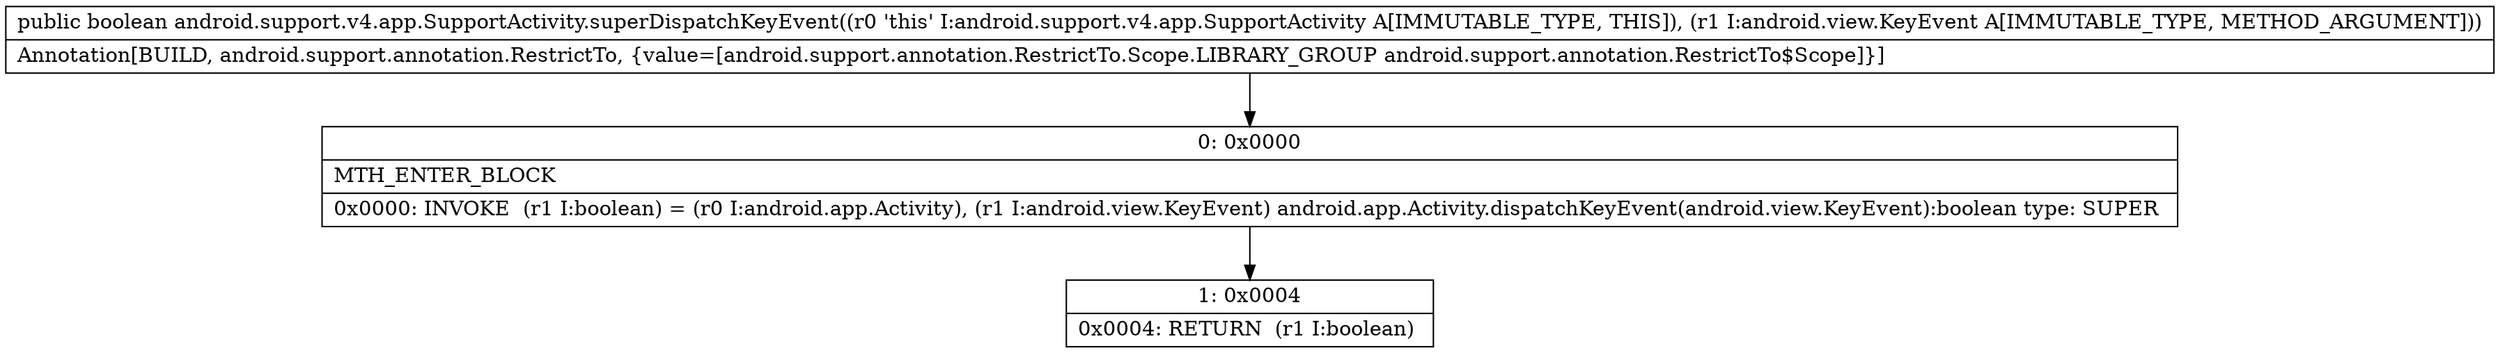 digraph "CFG forandroid.support.v4.app.SupportActivity.superDispatchKeyEvent(Landroid\/view\/KeyEvent;)Z" {
Node_0 [shape=record,label="{0\:\ 0x0000|MTH_ENTER_BLOCK\l|0x0000: INVOKE  (r1 I:boolean) = (r0 I:android.app.Activity), (r1 I:android.view.KeyEvent) android.app.Activity.dispatchKeyEvent(android.view.KeyEvent):boolean type: SUPER \l}"];
Node_1 [shape=record,label="{1\:\ 0x0004|0x0004: RETURN  (r1 I:boolean) \l}"];
MethodNode[shape=record,label="{public boolean android.support.v4.app.SupportActivity.superDispatchKeyEvent((r0 'this' I:android.support.v4.app.SupportActivity A[IMMUTABLE_TYPE, THIS]), (r1 I:android.view.KeyEvent A[IMMUTABLE_TYPE, METHOD_ARGUMENT]))  | Annotation[BUILD, android.support.annotation.RestrictTo, \{value=[android.support.annotation.RestrictTo.Scope.LIBRARY_GROUP android.support.annotation.RestrictTo$Scope]\}]\l}"];
MethodNode -> Node_0;
Node_0 -> Node_1;
}

